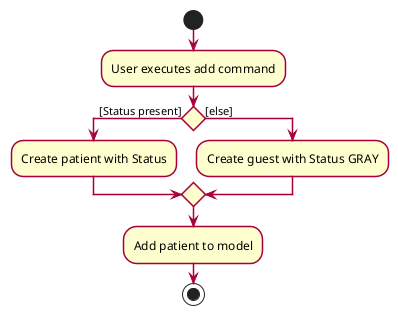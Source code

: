 @startuml
skinparam activity {
    ArrowColor #A80036
    BackgroundColor #FEFECE
    BorderColor #A80036
    BorderThickness 1.5
}
start
:User executes add command;
if () then ([Status present])
    :Create patient with Status;
else ([else])
    :Create guest with Status GRAY;
endif
:Add patient to model;
stop

@enduml
